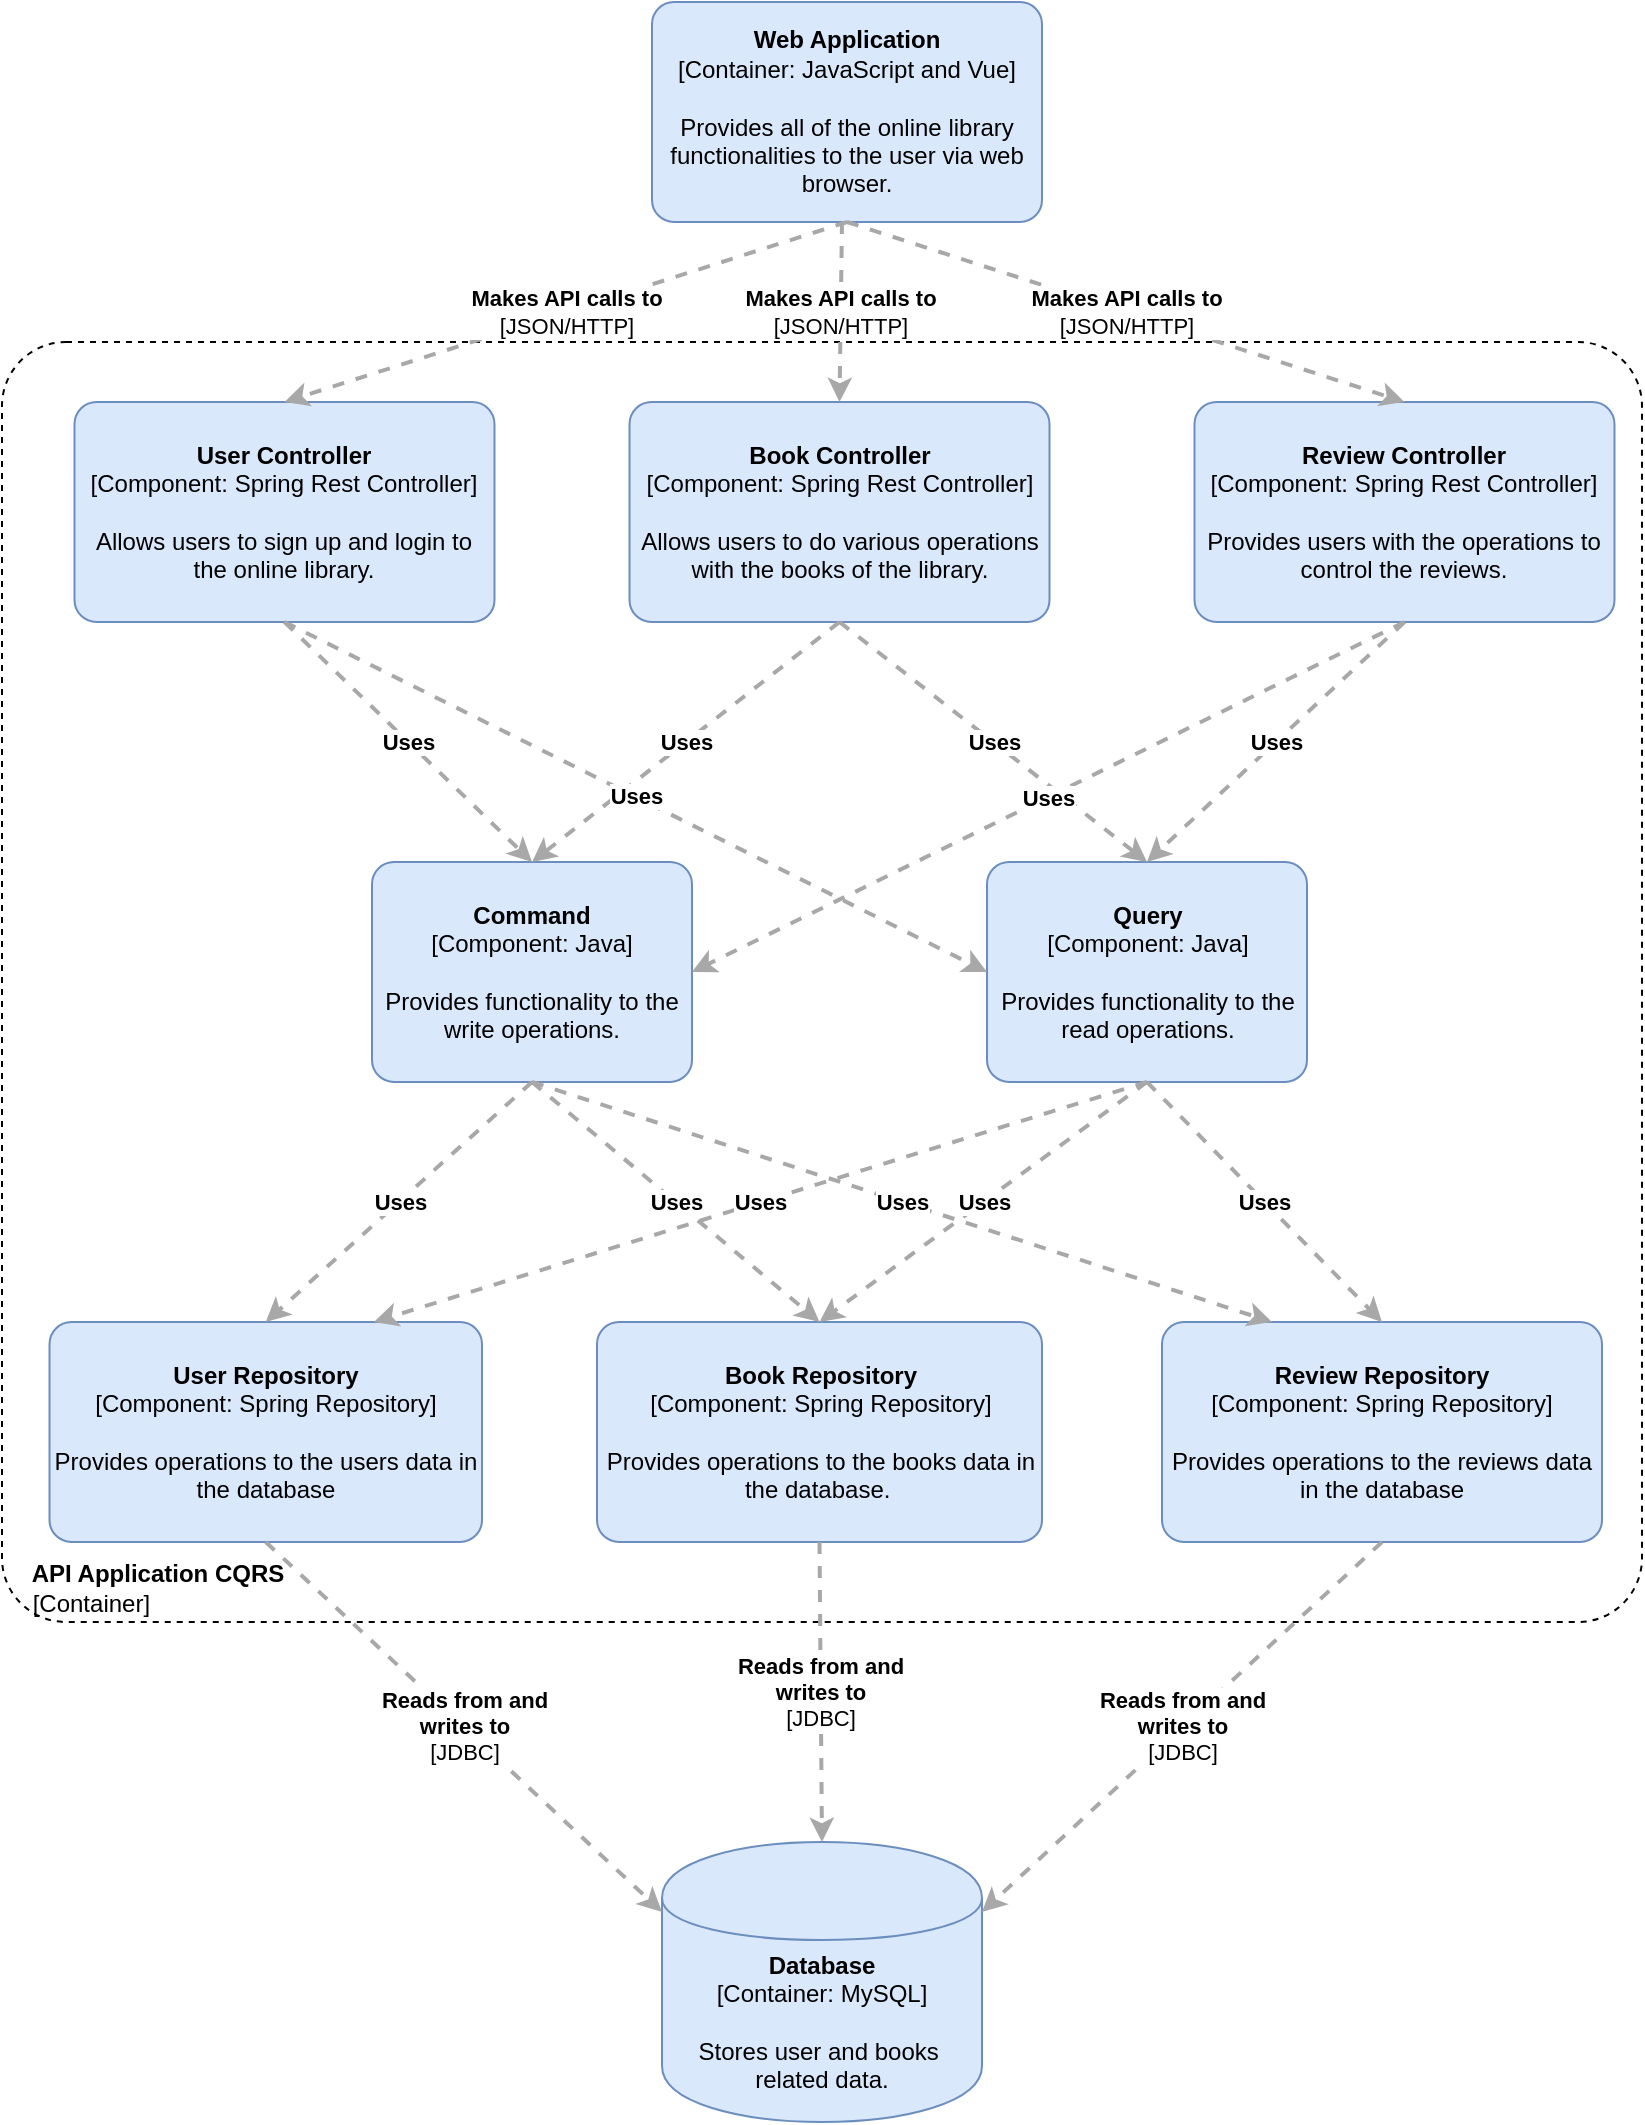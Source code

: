 <mxfile version="13.1.14" type="device"><diagram id="uTKBzoCVRwMpdwbcTj_k" name="Page-1"><mxGraphModel dx="1038" dy="531" grid="1" gridSize="10" guides="1" tooltips="1" connect="1" arrows="1" fold="1" page="1" pageScale="1" pageWidth="850" pageHeight="1100" math="0" shadow="0"><root><mxCell id="0"/><mxCell id="1" parent="0"/><mxCell id="4tXFm0WBIdVFoUEucvA2-1" value="&lt;b&gt;Web Application&lt;/b&gt;&lt;br&gt;&lt;div&gt;[Container:&amp;nbsp;JavaScript and Vue]&lt;/div&gt;&lt;br&gt;&lt;div&gt;Provides all of the online library functionalities to the user via web browser.&lt;/div&gt;" style="rounded=1;whiteSpace=wrap;html=1;labelBackgroundColor=none;fillColor=#dae8fc;fontColor=#000000;align=center;arcSize=10;strokeColor=#6c8ebf;points=[[0.25,0,0],[0.5,0,0],[0.75,0,0],[1,0.25,0],[1,0.5,0],[1,0.75,0],[0.75,1,0],[0.5,1,0],[0.25,1,0],[0,0.75,0],[0,0.5,0],[0,0.25,0]];" parent="1" vertex="1"><mxGeometry x="345" y="10" width="195" height="110" as="geometry"/></mxCell><mxCell id="4tXFm0WBIdVFoUEucvA2-2" value="&lt;div style=&quot;text-align: left&quot;&gt;&lt;span style=&quot;text-align: center&quot;&gt;&lt;b&gt;&amp;nbsp; &amp;nbsp; API Application CQRS&lt;/b&gt;&lt;/span&gt;&lt;/div&gt;&lt;div style=&quot;text-align: left&quot;&gt;&lt;span style=&quot;text-align: center&quot;&gt;&amp;nbsp; &amp;nbsp; [Container]&lt;/span&gt;&lt;/div&gt;" style="rounded=1;whiteSpace=wrap;html=1;labelBackgroundColor=none;fillColor=#ffffff;fontColor=#000000;align=left;arcSize=5;strokeColor=#000000;verticalAlign=bottom;points=[[0.25,0,0],[0.5,0,0],[0.75,0,0],[1,0.25,0],[1,0.5,0],[1,0.75,0],[0.75,1,0],[0.5,1,0],[0.25,1,0],[0,0.75,0],[0,0.5,0],[0,0.25,0]];dashed=1;" parent="1" vertex="1"><mxGeometry x="20" y="180" width="820" height="640" as="geometry"/></mxCell><mxCell id="4tXFm0WBIdVFoUEucvA2-3" value="&lt;span&gt;&lt;b&gt;User Controller&lt;/b&gt;&lt;/span&gt;&lt;br&gt;&lt;div&gt;[Component:&amp;nbsp;&lt;span&gt;Spring Rest Controller&lt;/span&gt;&lt;span&gt;]&lt;/span&gt;&lt;/div&gt;&lt;br&gt;&lt;div&gt;Allows users to sign up and login to the online library.&lt;/div&gt;" style="rounded=1;whiteSpace=wrap;html=1;labelBackgroundColor=none;fillColor=#dae8fc;fontColor=#000000;align=center;arcSize=10;strokeColor=#6c8ebf;points=[[0.25,0,0],[0.5,0,0],[0.75,0,0],[1,0.25,0],[1,0.5,0],[1,0.75,0],[0.75,1,0],[0.5,1,0],[0.25,1,0],[0,0.75,0],[0,0.5,0],[0,0.25,0]];" parent="1" vertex="1"><mxGeometry x="56.25" y="210" width="210" height="110" as="geometry"/></mxCell><mxCell id="4tXFm0WBIdVFoUEucvA2-4" value="&lt;span&gt;&lt;b&gt;Book Controller&lt;/b&gt;&lt;/span&gt;&lt;br&gt;&lt;div&gt;[Component:&amp;nbsp;Spring Rest Controller&lt;span&gt;]&lt;/span&gt;&lt;/div&gt;&lt;br&gt;&lt;div&gt;Allows users to do various operations with the books of the library.&lt;/div&gt;" style="rounded=1;whiteSpace=wrap;html=1;labelBackgroundColor=none;fillColor=#dae8fc;fontColor=#000000;align=center;arcSize=10;strokeColor=#6c8ebf;points=[[0.25,0,0],[0.5,0,0],[0.75,0,0],[1,0.25,0],[1,0.5,0],[1,0.75,0],[0.75,1,0],[0.5,1,0],[0.25,1,0],[0,0.75,0],[0,0.5,0],[0,0.25,0]];" parent="1" vertex="1"><mxGeometry x="333.75" y="210" width="210" height="110" as="geometry"/></mxCell><mxCell id="4tXFm0WBIdVFoUEucvA2-5" value="&lt;b&gt;Review Controller&lt;/b&gt;&lt;div&gt;[Component:&amp;nbsp;Spring Rest Controller]&lt;/div&gt;&lt;br&gt;&lt;div&gt;Provides users with the operations to control the reviews.&lt;/div&gt;" style="rounded=1;whiteSpace=wrap;html=1;labelBackgroundColor=none;fillColor=#dae8fc;fontColor=#000000;align=center;arcSize=10;strokeColor=#6c8ebf;points=[[0.25,0,0],[0.5,0,0],[0.75,0,0],[1,0.25,0],[1,0.5,0],[1,0.75,0],[0.75,1,0],[0.5,1,0],[0.25,1,0],[0,0.75,0],[0,0.5,0],[0,0.25,0]];" parent="1" vertex="1"><mxGeometry x="616.25" y="210" width="210" height="110" as="geometry"/></mxCell><mxCell id="_7HikPZ5ALkjJreOeqb0-1" value="&lt;span&gt;&lt;b&gt;Command&lt;/b&gt;&lt;/span&gt;&lt;br&gt;&lt;div&gt;[Component: Java&lt;span&gt;]&lt;/span&gt;&lt;/div&gt;&lt;br&gt;&lt;div&gt;Provides functionality to the write operations.&lt;/div&gt;" style="rounded=1;whiteSpace=wrap;html=1;labelBackgroundColor=none;fillColor=#dae8fc;fontColor=#000000;align=center;arcSize=10;strokeColor=#6c8ebf;points=[[0.25,0,0],[0.5,0,0],[0.75,0,0],[1,0.25,0],[1,0.5,0],[1,0.75,0],[0.75,1,0],[0.5,1,0],[0.25,1,0],[0,0.75,0],[0,0.5,0],[0,0.25,0]];" vertex="1" parent="1"><mxGeometry x="205" y="440" width="160" height="110.0" as="geometry"/></mxCell><mxCell id="_7HikPZ5ALkjJreOeqb0-2" value="&lt;span&gt;&lt;b&gt;Query&lt;/b&gt;&lt;/span&gt;&lt;br&gt;&lt;div&gt;[Component:&amp;nbsp;&lt;span&gt;Java&lt;/span&gt;&lt;span&gt;]&lt;/span&gt;&lt;/div&gt;&lt;br&gt;&lt;div&gt;Provides functionality to the read operations.&lt;/div&gt;" style="rounded=1;whiteSpace=wrap;html=1;labelBackgroundColor=none;fillColor=#dae8fc;fontColor=#000000;align=center;arcSize=10;strokeColor=#6c8ebf;points=[[0.25,0,0],[0.5,0,0],[0.75,0,0],[1,0.25,0],[1,0.5,0],[1,0.75,0],[0.75,1,0],[0.5,1,0],[0.25,1,0],[0,0.75,0],[0,0.5,0],[0,0.25,0]];" vertex="1" parent="1"><mxGeometry x="512.5" y="440" width="160" height="110.0" as="geometry"/></mxCell><mxCell id="_7HikPZ5ALkjJreOeqb0-3" value="&lt;b&gt;User Repository&lt;/b&gt;&lt;br&gt;&lt;div&gt;[Component:&amp;nbsp;&lt;span&gt;Spring Repository&lt;/span&gt;&lt;span&gt;]&lt;/span&gt;&lt;/div&gt;&lt;br&gt;&lt;div&gt;Provides operations to the users data in the database&lt;/div&gt;" style="rounded=1;whiteSpace=wrap;html=1;labelBackgroundColor=none;fillColor=#dae8fc;fontColor=#000000;align=center;arcSize=10;strokeColor=#6c8ebf;points=[[0.25,0,0],[0.5,0,0],[0.75,0,0],[1,0.25,0],[1,0.5,0],[1,0.75,0],[0.75,1,0],[0.5,1,0],[0.25,1,0],[0,0.75,0],[0,0.5,0],[0,0.25,0]];" vertex="1" parent="1"><mxGeometry x="43.75" y="670" width="216.25" height="110" as="geometry"/></mxCell><mxCell id="_7HikPZ5ALkjJreOeqb0-5" value="&lt;span&gt;&lt;b&gt;Book Repository&lt;/b&gt;&lt;/span&gt;&lt;br&gt;&lt;div&gt;[Component:&amp;nbsp;&lt;span&gt;Spring Repository&lt;/span&gt;&lt;span&gt;]&lt;/span&gt;&lt;/div&gt;&lt;br&gt;&lt;div&gt;Provides operations to the books data in the database.&amp;nbsp;&lt;/div&gt;" style="rounded=1;whiteSpace=wrap;html=1;labelBackgroundColor=none;fillColor=#dae8fc;fontColor=#000000;align=center;arcSize=10;strokeColor=#6c8ebf;points=[[0.25,0,0],[0.5,0,0],[0.75,0,0],[1,0.25,0],[1,0.5,0],[1,0.75,0],[0.75,1,0],[0.5,1,0],[0.25,1,0],[0,0.75,0],[0,0.5,0],[0,0.25,0]];" vertex="1" parent="1"><mxGeometry x="317.5" y="670" width="222.5" height="110" as="geometry"/></mxCell><mxCell id="_7HikPZ5ALkjJreOeqb0-6" value="&lt;span&gt;&lt;b&gt;Review Repository&lt;/b&gt;&lt;/span&gt;&lt;br&gt;&lt;div&gt;[Component:&amp;nbsp;&lt;span&gt;Spring Repository&lt;/span&gt;&lt;span&gt;]&lt;/span&gt;&lt;/div&gt;&lt;br&gt;&lt;div&gt;Provides operations to the reviews data in the database&lt;/div&gt;" style="rounded=1;whiteSpace=wrap;html=1;labelBackgroundColor=none;fillColor=#dae8fc;fontColor=#000000;align=center;arcSize=10;strokeColor=#6c8ebf;points=[[0.25,0,0],[0.5,0,0],[0.75,0,0],[1,0.25,0],[1,0.5,0],[1,0.75,0],[0.75,1,0],[0.5,1,0],[0.25,1,0],[0,0.75,0],[0,0.5,0],[0,0.25,0]];" vertex="1" parent="1"><mxGeometry x="600" y="670" width="220" height="110" as="geometry"/></mxCell><mxCell id="_7HikPZ5ALkjJreOeqb0-7" value="&lt;span&gt;&lt;b&gt;Database&lt;/b&gt;&lt;/span&gt;&lt;div&gt;[Container:&amp;nbsp;MySQL]&lt;/div&gt;&lt;br&gt;&lt;div&gt;Stores user and books&amp;nbsp; related data.&lt;/div&gt;" style="shape=cylinder;whiteSpace=wrap;html=1;boundedLbl=1;rounded=0;labelBackgroundColor=none;fillColor=#dae8fc;fontSize=12;fontColor=#000000;align=center;strokeColor=#6c8ebf;points=[[0.5,0,0],[1,0.25,0],[1,0.5,0],[1,0.75,0],[0.5,1,0],[0,0.75,0],[0,0.5,0],[0,0.25,0]];" vertex="1" parent="1"><mxGeometry x="350" y="930" width="160" height="140" as="geometry"/></mxCell><mxCell id="_7HikPZ5ALkjJreOeqb0-8" value="&lt;div style=&quot;text-align: left&quot;&gt;&lt;div style=&quot;text-align: center&quot;&gt;&lt;b&gt;Makes API calls to&lt;/b&gt;&lt;/div&gt;&lt;div style=&quot;text-align: center&quot;&gt;[JSON/HTTP]&lt;/div&gt;&lt;/div&gt;" style="edgeStyle=none;rounded=0;html=1;entryX=0.5;entryY=0;jettySize=auto;orthogonalLoop=1;strokeColor=#A8A8A8;strokeWidth=2;fontColor=#000000;jumpStyle=none;dashed=1;exitX=0.5;exitY=1;exitDx=0;exitDy=0;exitPerimeter=0;entryDx=0;entryDy=0;entryPerimeter=0;" edge="1" parent="1" source="4tXFm0WBIdVFoUEucvA2-1" target="4tXFm0WBIdVFoUEucvA2-3"><mxGeometry width="200" relative="1" as="geometry"><mxPoint x="320" y="280" as="sourcePoint"/><mxPoint x="520" y="280" as="targetPoint"/></mxGeometry></mxCell><mxCell id="_7HikPZ5ALkjJreOeqb0-9" value="&lt;div style=&quot;text-align: left&quot;&gt;&lt;div style=&quot;text-align: center&quot;&gt;&lt;div&gt;&lt;b&gt;Makes API calls to&lt;/b&gt;&lt;/div&gt;&lt;div&gt;[JSON/HTTP]&lt;/div&gt;&lt;/div&gt;&lt;/div&gt;" style="edgeStyle=none;rounded=0;html=1;entryX=0.5;entryY=0;jettySize=auto;orthogonalLoop=1;strokeColor=#A8A8A8;strokeWidth=2;fontColor=#000000;jumpStyle=none;dashed=1;entryDx=0;entryDy=0;entryPerimeter=0;" edge="1" parent="1" target="4tXFm0WBIdVFoUEucvA2-4"><mxGeometry width="200" relative="1" as="geometry"><mxPoint x="440" y="120" as="sourcePoint"/><mxPoint x="520" y="280" as="targetPoint"/></mxGeometry></mxCell><mxCell id="_7HikPZ5ALkjJreOeqb0-10" value="&lt;div style=&quot;text-align: left&quot;&gt;&lt;div style=&quot;text-align: center&quot;&gt;&lt;div&gt;&lt;b&gt;Makes API calls to&lt;/b&gt;&lt;/div&gt;&lt;div&gt;[JSON/HTTP]&lt;/div&gt;&lt;/div&gt;&lt;/div&gt;" style="edgeStyle=none;rounded=0;html=1;entryX=0.5;entryY=0;jettySize=auto;orthogonalLoop=1;strokeColor=#A8A8A8;strokeWidth=2;fontColor=#000000;jumpStyle=none;dashed=1;exitX=0.5;exitY=1;exitDx=0;exitDy=0;exitPerimeter=0;entryDx=0;entryDy=0;entryPerimeter=0;" edge="1" parent="1" source="4tXFm0WBIdVFoUEucvA2-1" target="4tXFm0WBIdVFoUEucvA2-5"><mxGeometry width="200" relative="1" as="geometry"><mxPoint x="560" y="160" as="sourcePoint"/><mxPoint x="760" y="160" as="targetPoint"/></mxGeometry></mxCell><mxCell id="_7HikPZ5ALkjJreOeqb0-12" value="&lt;div style=&quot;text-align: left&quot;&gt;&lt;div style=&quot;text-align: center&quot;&gt;&lt;b&gt;Uses&lt;/b&gt;&lt;/div&gt;&lt;/div&gt;" style="edgeStyle=none;rounded=0;html=1;entryX=0.5;entryY=0;jettySize=auto;orthogonalLoop=1;strokeColor=#A8A8A8;strokeWidth=2;fontColor=#000000;jumpStyle=none;dashed=1;exitX=0.5;exitY=1;exitDx=0;exitDy=0;exitPerimeter=0;entryDx=0;entryDy=0;entryPerimeter=0;" edge="1" parent="1" source="4tXFm0WBIdVFoUEucvA2-3" target="_7HikPZ5ALkjJreOeqb0-1"><mxGeometry width="200" relative="1" as="geometry"><mxPoint x="200" y="370" as="sourcePoint"/><mxPoint x="400" y="370" as="targetPoint"/></mxGeometry></mxCell><mxCell id="_7HikPZ5ALkjJreOeqb0-13" value="&lt;div style=&quot;text-align: left&quot;&gt;&lt;div style=&quot;text-align: center&quot;&gt;&lt;b&gt;Uses&lt;/b&gt;&lt;/div&gt;&lt;/div&gt;" style="edgeStyle=none;rounded=0;html=1;entryX=0.5;entryY=0;jettySize=auto;orthogonalLoop=1;strokeColor=#A8A8A8;strokeWidth=2;fontColor=#000000;jumpStyle=none;dashed=1;exitX=0.5;exitY=1;exitDx=0;exitDy=0;exitPerimeter=0;entryDx=0;entryDy=0;entryPerimeter=0;" edge="1" parent="1" source="4tXFm0WBIdVFoUEucvA2-4" target="_7HikPZ5ALkjJreOeqb0-1"><mxGeometry width="200" relative="1" as="geometry"><mxPoint x="320" y="380" as="sourcePoint"/><mxPoint x="520" y="380" as="targetPoint"/></mxGeometry></mxCell><mxCell id="_7HikPZ5ALkjJreOeqb0-14" value="&lt;div style=&quot;text-align: left&quot;&gt;&lt;div style=&quot;text-align: center&quot;&gt;&lt;b&gt;Uses&lt;/b&gt;&lt;/div&gt;&lt;/div&gt;" style="edgeStyle=none;rounded=0;html=1;entryX=0.5;entryY=0;jettySize=auto;orthogonalLoop=1;strokeColor=#A8A8A8;strokeWidth=2;fontColor=#000000;jumpStyle=none;dashed=1;exitX=0.5;exitY=1;exitDx=0;exitDy=0;exitPerimeter=0;entryDx=0;entryDy=0;entryPerimeter=0;" edge="1" parent="1" source="4tXFm0WBIdVFoUEucvA2-4" target="_7HikPZ5ALkjJreOeqb0-2"><mxGeometry width="200" relative="1" as="geometry"><mxPoint x="320" y="380" as="sourcePoint"/><mxPoint x="520" y="380" as="targetPoint"/></mxGeometry></mxCell><mxCell id="_7HikPZ5ALkjJreOeqb0-15" value="&lt;div style=&quot;text-align: left&quot;&gt;&lt;div style=&quot;text-align: center&quot;&gt;&lt;b&gt;Uses&lt;/b&gt;&lt;/div&gt;&lt;/div&gt;" style="edgeStyle=none;rounded=0;html=1;entryX=0;entryY=0.5;jettySize=auto;orthogonalLoop=1;strokeColor=#A8A8A8;strokeWidth=2;fontColor=#000000;jumpStyle=none;dashed=1;exitX=0.5;exitY=1;exitDx=0;exitDy=0;exitPerimeter=0;entryDx=0;entryDy=0;entryPerimeter=0;" edge="1" parent="1" source="4tXFm0WBIdVFoUEucvA2-3" target="_7HikPZ5ALkjJreOeqb0-2"><mxGeometry width="200" relative="1" as="geometry"><mxPoint x="320" y="380" as="sourcePoint"/><mxPoint x="520" y="380" as="targetPoint"/></mxGeometry></mxCell><mxCell id="_7HikPZ5ALkjJreOeqb0-17" value="&lt;div style=&quot;text-align: left&quot;&gt;&lt;div style=&quot;text-align: center&quot;&gt;&lt;b&gt;Uses&lt;/b&gt;&lt;/div&gt;&lt;/div&gt;" style="edgeStyle=none;rounded=0;html=1;entryX=0.5;entryY=0;jettySize=auto;orthogonalLoop=1;strokeColor=#A8A8A8;strokeWidth=2;fontColor=#000000;jumpStyle=none;dashed=1;exitX=0.5;exitY=1;exitDx=0;exitDy=0;exitPerimeter=0;entryDx=0;entryDy=0;entryPerimeter=0;" edge="1" parent="1" source="4tXFm0WBIdVFoUEucvA2-5" target="_7HikPZ5ALkjJreOeqb0-2"><mxGeometry width="200" relative="1" as="geometry"><mxPoint x="320" y="380" as="sourcePoint"/><mxPoint x="520" y="380" as="targetPoint"/></mxGeometry></mxCell><mxCell id="_7HikPZ5ALkjJreOeqb0-18" value="&lt;div style=&quot;text-align: left&quot;&gt;&lt;div style=&quot;text-align: center&quot;&gt;&lt;b&gt;Uses&lt;/b&gt;&lt;/div&gt;&lt;/div&gt;" style="edgeStyle=none;rounded=0;html=1;entryX=1;entryY=0.5;jettySize=auto;orthogonalLoop=1;strokeColor=#A8A8A8;strokeWidth=2;fontColor=#000000;jumpStyle=none;dashed=1;exitX=0.5;exitY=1;exitDx=0;exitDy=0;exitPerimeter=0;entryDx=0;entryDy=0;entryPerimeter=0;" edge="1" parent="1" source="4tXFm0WBIdVFoUEucvA2-5" target="_7HikPZ5ALkjJreOeqb0-1"><mxGeometry width="200" relative="1" as="geometry"><mxPoint x="320" y="380" as="sourcePoint"/><mxPoint x="520" y="380" as="targetPoint"/></mxGeometry></mxCell><mxCell id="_7HikPZ5ALkjJreOeqb0-19" value="&lt;div style=&quot;text-align: left&quot;&gt;&lt;div style=&quot;text-align: center&quot;&gt;&lt;b&gt;Uses&lt;/b&gt;&lt;/div&gt;&lt;/div&gt;" style="edgeStyle=none;rounded=0;html=1;entryX=0.5;entryY=0;jettySize=auto;orthogonalLoop=1;strokeColor=#A8A8A8;strokeWidth=2;fontColor=#000000;jumpStyle=none;dashed=1;exitX=0.5;exitY=1;exitDx=0;exitDy=0;exitPerimeter=0;entryDx=0;entryDy=0;entryPerimeter=0;" edge="1" parent="1" source="_7HikPZ5ALkjJreOeqb0-1" target="_7HikPZ5ALkjJreOeqb0-3"><mxGeometry width="200" relative="1" as="geometry"><mxPoint x="240" y="590" as="sourcePoint"/><mxPoint x="440" y="590" as="targetPoint"/></mxGeometry></mxCell><mxCell id="_7HikPZ5ALkjJreOeqb0-20" value="&lt;div style=&quot;text-align: left&quot;&gt;&lt;div style=&quot;text-align: center&quot;&gt;&lt;b&gt;Uses&lt;/b&gt;&lt;/div&gt;&lt;/div&gt;" style="edgeStyle=none;rounded=0;html=1;entryX=0.5;entryY=0;jettySize=auto;orthogonalLoop=1;strokeColor=#A8A8A8;strokeWidth=2;fontColor=#000000;jumpStyle=none;dashed=1;exitX=0.5;exitY=1;exitDx=0;exitDy=0;exitPerimeter=0;entryDx=0;entryDy=0;entryPerimeter=0;" edge="1" parent="1" source="_7HikPZ5ALkjJreOeqb0-1" target="_7HikPZ5ALkjJreOeqb0-5"><mxGeometry width="200" relative="1" as="geometry"><mxPoint x="320" y="580" as="sourcePoint"/><mxPoint x="520" y="580" as="targetPoint"/></mxGeometry></mxCell><mxCell id="_7HikPZ5ALkjJreOeqb0-21" value="&lt;div style=&quot;text-align: left&quot;&gt;&lt;div style=&quot;text-align: center&quot;&gt;&lt;b&gt;Uses&lt;/b&gt;&lt;/div&gt;&lt;/div&gt;" style="edgeStyle=none;rounded=0;html=1;entryX=0.25;entryY=0;jettySize=auto;orthogonalLoop=1;strokeColor=#A8A8A8;strokeWidth=2;fontColor=#000000;jumpStyle=none;dashed=1;exitX=0.5;exitY=1;exitDx=0;exitDy=0;exitPerimeter=0;entryDx=0;entryDy=0;entryPerimeter=0;" edge="1" parent="1" source="_7HikPZ5ALkjJreOeqb0-1" target="_7HikPZ5ALkjJreOeqb0-6"><mxGeometry width="200" relative="1" as="geometry"><mxPoint x="320" y="580" as="sourcePoint"/><mxPoint x="520" y="580" as="targetPoint"/></mxGeometry></mxCell><mxCell id="_7HikPZ5ALkjJreOeqb0-22" value="&lt;div style=&quot;text-align: left&quot;&gt;&lt;div style=&quot;text-align: center&quot;&gt;&lt;b&gt;Uses&lt;/b&gt;&lt;/div&gt;&lt;/div&gt;" style="edgeStyle=none;rounded=0;html=1;entryX=0.5;entryY=0;jettySize=auto;orthogonalLoop=1;strokeColor=#A8A8A8;strokeWidth=2;fontColor=#000000;jumpStyle=none;dashed=1;exitX=0.5;exitY=1;exitDx=0;exitDy=0;exitPerimeter=0;entryDx=0;entryDy=0;entryPerimeter=0;" edge="1" parent="1" source="_7HikPZ5ALkjJreOeqb0-2" target="_7HikPZ5ALkjJreOeqb0-6"><mxGeometry width="200" relative="1" as="geometry"><mxPoint x="320" y="580" as="sourcePoint"/><mxPoint x="520" y="580" as="targetPoint"/></mxGeometry></mxCell><mxCell id="_7HikPZ5ALkjJreOeqb0-23" value="&lt;div style=&quot;text-align: left&quot;&gt;&lt;div style=&quot;text-align: center&quot;&gt;&lt;b&gt;Uses&lt;/b&gt;&lt;/div&gt;&lt;/div&gt;" style="edgeStyle=none;rounded=0;html=1;entryX=0.5;entryY=0;jettySize=auto;orthogonalLoop=1;strokeColor=#A8A8A8;strokeWidth=2;fontColor=#000000;jumpStyle=none;dashed=1;exitX=0.5;exitY=1;exitDx=0;exitDy=0;exitPerimeter=0;entryDx=0;entryDy=0;entryPerimeter=0;" edge="1" parent="1" source="_7HikPZ5ALkjJreOeqb0-2" target="_7HikPZ5ALkjJreOeqb0-5"><mxGeometry width="200" relative="1" as="geometry"><mxPoint x="320" y="580" as="sourcePoint"/><mxPoint x="520" y="580" as="targetPoint"/></mxGeometry></mxCell><mxCell id="_7HikPZ5ALkjJreOeqb0-24" value="&lt;div style=&quot;text-align: left&quot;&gt;&lt;div style=&quot;text-align: center&quot;&gt;&lt;b&gt;Uses&lt;/b&gt;&lt;/div&gt;&lt;/div&gt;" style="edgeStyle=none;rounded=0;html=1;jettySize=auto;orthogonalLoop=1;strokeColor=#A8A8A8;strokeWidth=2;fontColor=#000000;jumpStyle=none;dashed=1;exitX=0.5;exitY=1;exitDx=0;exitDy=0;exitPerimeter=0;entryX=0.75;entryY=0;entryDx=0;entryDy=0;entryPerimeter=0;" edge="1" parent="1" source="_7HikPZ5ALkjJreOeqb0-2" target="_7HikPZ5ALkjJreOeqb0-3"><mxGeometry width="200" relative="1" as="geometry"><mxPoint x="320" y="580" as="sourcePoint"/><mxPoint x="520" y="580" as="targetPoint"/></mxGeometry></mxCell><mxCell id="_7HikPZ5ALkjJreOeqb0-25" value="&lt;div style=&quot;text-align: left&quot;&gt;&lt;div style=&quot;text-align: center&quot;&gt;&lt;b&gt;Reads from and&lt;/b&gt;&lt;/div&gt;&lt;div style=&quot;text-align: center&quot;&gt;&lt;b&gt;writes to&lt;/b&gt;&lt;/div&gt;&lt;div style=&quot;text-align: center&quot;&gt;[JDBC]&lt;/div&gt;&lt;/div&gt;" style="edgeStyle=none;rounded=0;html=1;entryX=1;entryY=0.25;jettySize=auto;orthogonalLoop=1;strokeColor=#A8A8A8;strokeWidth=2;fontColor=#000000;jumpStyle=none;dashed=1;exitX=0.5;exitY=1;exitDx=0;exitDy=0;exitPerimeter=0;entryDx=0;entryDy=0;entryPerimeter=0;" edge="1" parent="1" source="_7HikPZ5ALkjJreOeqb0-6" target="_7HikPZ5ALkjJreOeqb0-7"><mxGeometry width="200" relative="1" as="geometry"><mxPoint x="626.25" y="880" as="sourcePoint"/><mxPoint x="826.25" y="880" as="targetPoint"/></mxGeometry></mxCell><mxCell id="_7HikPZ5ALkjJreOeqb0-26" value="&lt;div style=&quot;text-align: left&quot;&gt;&lt;div style=&quot;text-align: center&quot;&gt;&lt;b&gt;Reads from and&lt;/b&gt;&lt;/div&gt;&lt;div style=&quot;text-align: center&quot;&gt;&lt;b&gt;writes to&lt;/b&gt;&lt;/div&gt;&lt;div style=&quot;text-align: center&quot;&gt;[JDBC]&lt;/div&gt;&lt;/div&gt;" style="edgeStyle=none;rounded=0;html=1;entryX=0.5;entryY=0;jettySize=auto;orthogonalLoop=1;strokeColor=#A8A8A8;strokeWidth=2;fontColor=#000000;jumpStyle=none;dashed=1;exitX=0.5;exitY=1;exitDx=0;exitDy=0;exitPerimeter=0;entryDx=0;entryDy=0;entryPerimeter=0;" edge="1" parent="1" source="_7HikPZ5ALkjJreOeqb0-5" target="_7HikPZ5ALkjJreOeqb0-7"><mxGeometry width="200" relative="1" as="geometry"><mxPoint x="358.75" y="820" as="sourcePoint"/><mxPoint x="558.75" y="820" as="targetPoint"/></mxGeometry></mxCell><mxCell id="_7HikPZ5ALkjJreOeqb0-27" value="&lt;div style=&quot;text-align: left&quot;&gt;&lt;div style=&quot;text-align: center&quot;&gt;&lt;b&gt;Reads from and&lt;/b&gt;&lt;/div&gt;&lt;div style=&quot;text-align: center&quot;&gt;&lt;b&gt;writes to&lt;/b&gt;&lt;/div&gt;&lt;div style=&quot;text-align: center&quot;&gt;[JDBC]&lt;/div&gt;&lt;/div&gt;" style="edgeStyle=none;rounded=0;html=1;entryX=0;entryY=0.25;jettySize=auto;orthogonalLoop=1;strokeColor=#A8A8A8;strokeWidth=2;fontColor=#000000;jumpStyle=none;dashed=1;exitX=0.5;exitY=1;exitDx=0;exitDy=0;exitPerimeter=0;entryDx=0;entryDy=0;entryPerimeter=0;" edge="1" parent="1" source="_7HikPZ5ALkjJreOeqb0-3" target="_7HikPZ5ALkjJreOeqb0-7"><mxGeometry width="200" relative="1" as="geometry"><mxPoint x="150" y="800" as="sourcePoint"/><mxPoint x="350" y="800" as="targetPoint"/></mxGeometry></mxCell></root></mxGraphModel></diagram></mxfile>